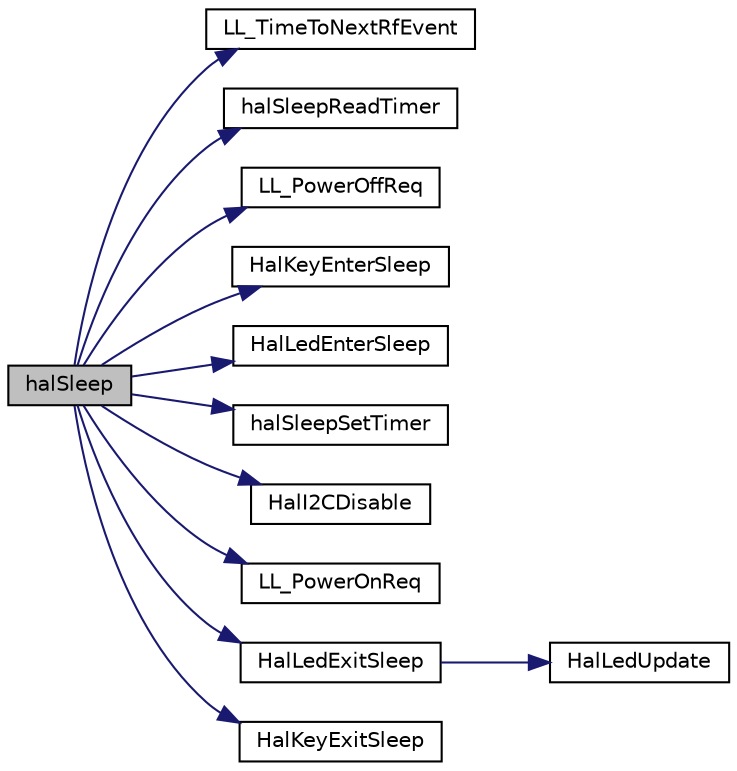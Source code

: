 digraph "halSleep"
{
  edge [fontname="Helvetica",fontsize="10",labelfontname="Helvetica",labelfontsize="10"];
  node [fontname="Helvetica",fontsize="10",shape=record];
  rankdir="LR";
  Node1 [label="halSleep",height=0.2,width=0.4,color="black", fillcolor="grey75", style="filled" fontcolor="black"];
  Node1 -> Node2 [color="midnightblue",fontsize="10",style="solid",fontname="Helvetica"];
  Node2 [label="LL_TimeToNextRfEvent",height=0.2,width=0.4,color="black", fillcolor="white", style="filled",URL="$ll__sleep_8h.html#a74ae94e23c13e390044c523d6eee02bf"];
  Node1 -> Node3 [color="midnightblue",fontsize="10",style="solid",fontname="Helvetica"];
  Node3 [label="halSleepReadTimer",height=0.2,width=0.4,color="black", fillcolor="white", style="filled",URL="$_c_c2540_e_b_2hal__sleep_8c.html#a1bfeb38613f33fe08b07895720e92fd7"];
  Node1 -> Node4 [color="midnightblue",fontsize="10",style="solid",fontname="Helvetica"];
  Node4 [label="LL_PowerOffReq",height=0.2,width=0.4,color="black", fillcolor="white", style="filled",URL="$ll__sleep_8h.html#af6c7718dd3a18e0c4d17ec2ececf0f90"];
  Node1 -> Node5 [color="midnightblue",fontsize="10",style="solid",fontname="Helvetica"];
  Node5 [label="HalKeyEnterSleep",height=0.2,width=0.4,color="black", fillcolor="white", style="filled",URL="$hal__key_8h.html#aecee6759ec59bfb069e5035c2ae52994"];
  Node1 -> Node6 [color="midnightblue",fontsize="10",style="solid",fontname="Helvetica"];
  Node6 [label="HalLedEnterSleep",height=0.2,width=0.4,color="black", fillcolor="white", style="filled",URL="$hal__led_8h.html#a99e17d57bb426875323edc26b5d5705b"];
  Node1 -> Node7 [color="midnightblue",fontsize="10",style="solid",fontname="Helvetica"];
  Node7 [label="halSleepSetTimer",height=0.2,width=0.4,color="black", fillcolor="white", style="filled",URL="$_c_c2540_e_b_2hal__sleep_8c.html#a606fe092c51fe2124a5623fb330fcb8c"];
  Node1 -> Node8 [color="midnightblue",fontsize="10",style="solid",fontname="Helvetica"];
  Node8 [label="HalI2CDisable",height=0.2,width=0.4,color="black", fillcolor="white", style="filled",URL="$_c_c2541_s_t_2hal__i2c_8c.html#ae5bbbdcfedf1cd398d2e850f19958710"];
  Node1 -> Node9 [color="midnightblue",fontsize="10",style="solid",fontname="Helvetica"];
  Node9 [label="LL_PowerOnReq",height=0.2,width=0.4,color="black", fillcolor="white", style="filled",URL="$ll__sleep_8h.html#ad60d8c1d5b50465046f2af62d82a2f55"];
  Node1 -> Node10 [color="midnightblue",fontsize="10",style="solid",fontname="Helvetica"];
  Node10 [label="HalLedExitSleep",height=0.2,width=0.4,color="black", fillcolor="white", style="filled",URL="$hal__led_8h.html#a4eddae7ca4a2d658ac47b90b9f86681a"];
  Node10 -> Node11 [color="midnightblue",fontsize="10",style="solid",fontname="Helvetica"];
  Node11 [label="HalLedUpdate",height=0.2,width=0.4,color="black", fillcolor="white", style="filled",URL="$common_2hal__drivers_8c.html#a21cee406a3e6b1bbde15370de9dbaa40"];
  Node1 -> Node12 [color="midnightblue",fontsize="10",style="solid",fontname="Helvetica"];
  Node12 [label="HalKeyExitSleep",height=0.2,width=0.4,color="black", fillcolor="white", style="filled",URL="$hal__key_8h.html#a1d9ddac80cf76284bed4f956bd769e79"];
}
